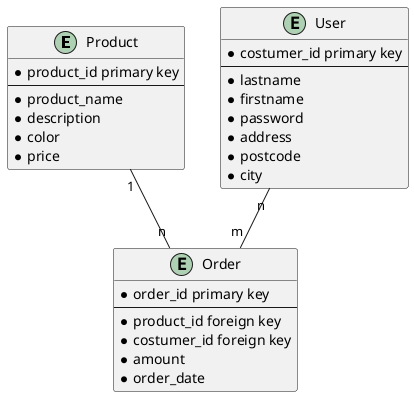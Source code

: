 @startuml

entity Product{
    * product_id primary key
    --
    * product_name
    * description
    * color
    * price 
}
entity User{
    * costumer_id primary key 
    --
    * lastname 
    * firstname
    * password
    * address
    * postcode
    * city 
}
entity Order {
    * order_id primary key 
    --
    * product_id foreign key 
    * costumer_id foreign key 
    * amount 
    * order_date 
}

'' Relationen 
Product "1" -- "n" Order
User "n" -- "m" Order

@enduml
